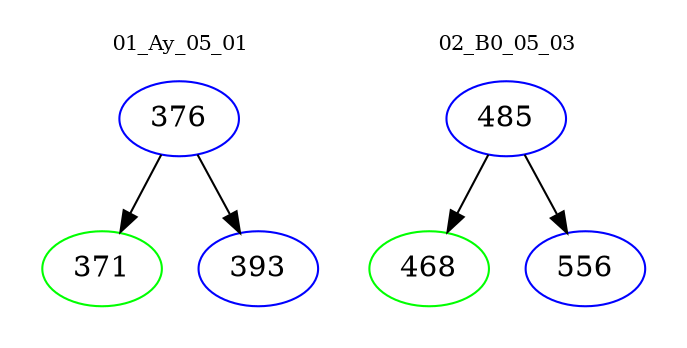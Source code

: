 digraph{
subgraph cluster_0 {
color = white
label = "01_Ay_05_01";
fontsize=10;
T0_376 [label="376", color="blue"]
T0_376 -> T0_371 [color="black"]
T0_371 [label="371", color="green"]
T0_376 -> T0_393 [color="black"]
T0_393 [label="393", color="blue"]
}
subgraph cluster_1 {
color = white
label = "02_B0_05_03";
fontsize=10;
T1_485 [label="485", color="blue"]
T1_485 -> T1_468 [color="black"]
T1_468 [label="468", color="green"]
T1_485 -> T1_556 [color="black"]
T1_556 [label="556", color="blue"]
}
}
